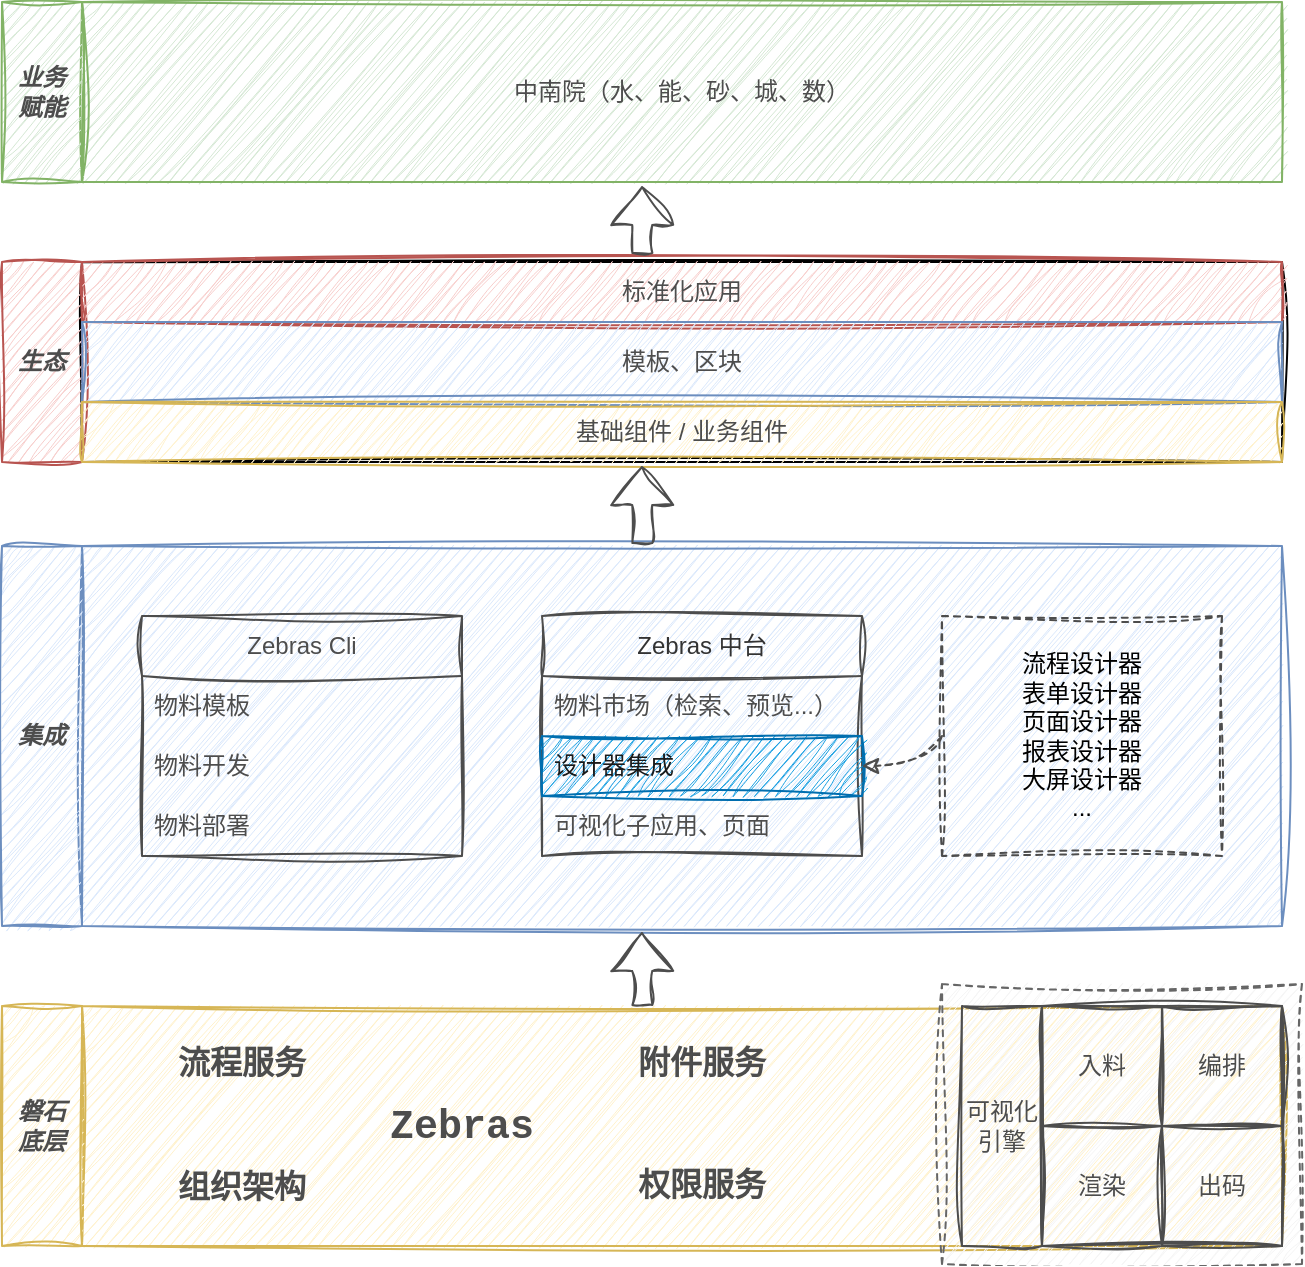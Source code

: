 <mxfile version="24.0.1" type="github">
  <diagram name="第 1 页" id="FYaY93_kECnBv3qDTOOK">
    <mxGraphModel dx="1509" dy="832" grid="1" gridSize="10" guides="1" tooltips="1" connect="1" arrows="1" fold="1" page="1" pageScale="1" pageWidth="827" pageHeight="1169" math="0" shadow="0">
      <root>
        <mxCell id="0" />
        <mxCell id="1" parent="0" />
        <mxCell id="-Rb-8ywxMS3bpJXiGhbe-8" value="" style="rounded=0;whiteSpace=wrap;html=1;shadow=0;glass=0;swimlaneLine=1;fillColor=#dae8fc;strokeColor=#6c8ebf;fontColor=#4D4D4D;textShadow=0;sketch=1;curveFitting=1;jiggle=2;" parent="1" vertex="1">
          <mxGeometry x="160" y="560" width="600" height="190" as="geometry" />
        </mxCell>
        <mxCell id="-Rb-8ywxMS3bpJXiGhbe-6" value="" style="rounded=0;whiteSpace=wrap;html=1;shadow=0;glass=0;swimlaneLine=1;fillColor=#fff2cc;strokeColor=#d6b656;fontColor=#4D4D4D;textShadow=0;sketch=1;curveFitting=1;jiggle=2;" parent="1" vertex="1">
          <mxGeometry x="160" y="790" width="600" height="120" as="geometry" />
        </mxCell>
        <mxCell id="Svt1MzAUU_VGe3PN_ZE4-6" value="" style="rounded=0;whiteSpace=wrap;html=1;dashed=1;fillColor=#f5f5f5;fontColor=#4D4D4D;strokeColor=#666666;glass=0;shadow=0;swimlaneLine=1;textShadow=0;sketch=1;curveFitting=1;jiggle=2;" parent="1" vertex="1">
          <mxGeometry x="590" y="779" width="180" height="140" as="geometry" />
        </mxCell>
        <mxCell id="-Rb-8ywxMS3bpJXiGhbe-7" value="磐石&lt;div&gt;底层&lt;/div&gt;" style="rounded=0;whiteSpace=wrap;html=1;shadow=0;glass=0;swimlaneLine=1;fillColor=#fff2cc;strokeColor=#d6b656;fontStyle=3;fontColor=#4D4D4D;textShadow=0;sketch=1;curveFitting=1;jiggle=2;" parent="1" vertex="1">
          <mxGeometry x="120" y="790" width="40" height="120" as="geometry" />
        </mxCell>
        <mxCell id="-Rb-8ywxMS3bpJXiGhbe-9" value="集成" style="rounded=0;whiteSpace=wrap;html=1;shadow=0;glass=0;swimlaneLine=1;fillColor=#dae8fc;strokeColor=#6c8ebf;fontStyle=3;fontColor=#4D4D4D;textShadow=0;sketch=1;curveFitting=1;jiggle=2;" parent="1" vertex="1">
          <mxGeometry x="120" y="560" width="40" height="190" as="geometry" />
        </mxCell>
        <mxCell id="-Rb-8ywxMS3bpJXiGhbe-11" value="" style="rounded=0;whiteSpace=wrap;html=1;shadow=0;glass=0;swimlaneLine=1;fontColor=#4D4D4D;textShadow=0;sketch=1;curveFitting=1;jiggle=2;" parent="1" vertex="1">
          <mxGeometry x="160" y="418" width="600" height="100" as="geometry" />
        </mxCell>
        <mxCell id="-Rb-8ywxMS3bpJXiGhbe-12" value="生态" style="rounded=0;whiteSpace=wrap;html=1;shadow=0;glass=0;swimlaneLine=1;fillColor=#f8cecc;strokeColor=#b85450;fontStyle=3;fontColor=#4D4D4D;textShadow=0;sketch=1;curveFitting=1;jiggle=2;" parent="1" vertex="1">
          <mxGeometry x="120" y="418" width="40" height="100" as="geometry" />
        </mxCell>
        <mxCell id="-Rb-8ywxMS3bpJXiGhbe-13" value="中南院（水、能、砂、城、数）" style="rounded=0;whiteSpace=wrap;html=1;shadow=0;glass=0;swimlaneLine=1;fillColor=#d5e8d4;strokeColor=#82b366;fontColor=#4D4D4D;textShadow=0;sketch=1;curveFitting=1;jiggle=2;" parent="1" vertex="1">
          <mxGeometry x="160" y="288" width="600" height="90" as="geometry" />
        </mxCell>
        <mxCell id="-Rb-8ywxMS3bpJXiGhbe-14" value="业务&lt;div&gt;赋能&lt;/div&gt;" style="rounded=0;whiteSpace=wrap;html=1;shadow=0;glass=0;swimlaneLine=1;fillColor=#d5e8d4;strokeColor=#82b366;fontStyle=3;fontColor=#4D4D4D;textShadow=0;sketch=1;curveFitting=1;jiggle=2;" parent="1" vertex="1">
          <mxGeometry x="120" y="288" width="40" height="90" as="geometry" />
        </mxCell>
        <mxCell id="-Rb-8ywxMS3bpJXiGhbe-17" value="Zebras" style="text;html=1;align=center;verticalAlign=middle;whiteSpace=wrap;rounded=0;fontStyle=1;fontSize=20;fontFamily=Courier New;shadow=0;glass=0;swimlaneLine=1;fontColor=#4D4D4D;textShadow=0;sketch=1;curveFitting=1;jiggle=2;" parent="1" vertex="1">
          <mxGeometry x="310" y="835.75" width="80" height="28.5" as="geometry" />
        </mxCell>
        <mxCell id="-Rb-8ywxMS3bpJXiGhbe-23" value="编排" style="rounded=0;whiteSpace=wrap;html=1;shadow=0;glass=0;swimlaneLine=1;fillColor=none;fontColor=#4D4D4D;strokeColor=#4D4D4D;textShadow=0;sketch=1;curveFitting=1;jiggle=2;" parent="1" vertex="1">
          <mxGeometry x="700" y="790" width="60" height="60" as="geometry" />
        </mxCell>
        <mxCell id="-Rb-8ywxMS3bpJXiGhbe-24" value="出码" style="rounded=0;whiteSpace=wrap;html=1;shadow=0;glass=0;swimlaneLine=1;fillColor=none;fontColor=#4D4D4D;strokeColor=#4D4D4D;textShadow=0;sketch=1;curveFitting=1;jiggle=2;" parent="1" vertex="1">
          <mxGeometry x="700" y="850" width="60" height="60" as="geometry" />
        </mxCell>
        <mxCell id="-Rb-8ywxMS3bpJXiGhbe-25" value="入料" style="rounded=0;whiteSpace=wrap;html=1;shadow=0;glass=0;swimlaneLine=1;fillColor=none;fontColor=#4D4D4D;strokeColor=#4D4D4D;textShadow=0;sketch=1;curveFitting=1;jiggle=2;" parent="1" vertex="1">
          <mxGeometry x="640" y="790" width="60" height="60" as="geometry" />
        </mxCell>
        <mxCell id="-Rb-8ywxMS3bpJXiGhbe-26" value="渲染" style="rounded=0;whiteSpace=wrap;html=1;shadow=0;glass=0;swimlaneLine=1;fillColor=none;fontColor=#4D4D4D;strokeColor=#4D4D4D;textShadow=0;sketch=1;curveFitting=1;jiggle=2;" parent="1" vertex="1">
          <mxGeometry x="640" y="850" width="60" height="60" as="geometry" />
        </mxCell>
        <mxCell id="-Rb-8ywxMS3bpJXiGhbe-27" value="可视化引擎" style="rounded=0;whiteSpace=wrap;html=1;shadow=0;glass=0;swimlaneLine=1;fillColor=none;fontColor=#4D4D4D;strokeColor=#4D4D4D;textShadow=0;sketch=1;curveFitting=1;jiggle=2;" parent="1" vertex="1">
          <mxGeometry x="600" y="790" width="40" height="120" as="geometry" />
        </mxCell>
        <mxCell id="-Rb-8ywxMS3bpJXiGhbe-29" value="" style="rounded=0;whiteSpace=wrap;html=1;shadow=0;glass=0;swimlaneLine=1;fillColor=none;fontColor=#4D4D4D;strokeColor=#4D4D4D;textShadow=0;sketch=1;curveFitting=1;jiggle=2;" parent="1" vertex="1">
          <mxGeometry x="640" y="790" width="120" height="120" as="geometry" />
        </mxCell>
        <mxCell id="-Rb-8ywxMS3bpJXiGhbe-30" value="Zebras Cli" style="swimlane;fontStyle=0;childLayout=stackLayout;horizontal=1;startSize=30;horizontalStack=0;resizeParent=1;resizeParentMax=0;resizeLast=0;collapsible=1;marginBottom=0;whiteSpace=wrap;html=1;shadow=0;glass=0;rounded=0;swimlaneLine=1;fontColor=#4D4D4D;fillColor=none;strokeColor=#4D4D4D;textShadow=0;sketch=1;curveFitting=1;jiggle=2;" parent="1" vertex="1">
          <mxGeometry x="190" y="595" width="160" height="120" as="geometry">
            <mxRectangle x="180" y="540" width="60" height="30" as="alternateBounds" />
          </mxGeometry>
        </mxCell>
        <mxCell id="-Rb-8ywxMS3bpJXiGhbe-31" value="物料模板" style="text;strokeColor=none;fillColor=none;align=left;verticalAlign=middle;spacingLeft=4;spacingRight=4;overflow=hidden;points=[[0,0.5],[1,0.5]];portConstraint=eastwest;rotatable=0;whiteSpace=wrap;html=1;shadow=0;glass=0;rounded=0;swimlaneLine=1;fontColor=#4D4D4D;textShadow=0;sketch=1;curveFitting=1;jiggle=2;" parent="-Rb-8ywxMS3bpJXiGhbe-30" vertex="1">
          <mxGeometry y="30" width="160" height="30" as="geometry" />
        </mxCell>
        <mxCell id="-Rb-8ywxMS3bpJXiGhbe-32" value="物料开发" style="text;strokeColor=none;fillColor=none;align=left;verticalAlign=middle;spacingLeft=4;spacingRight=4;overflow=hidden;points=[[0,0.5],[1,0.5]];portConstraint=eastwest;rotatable=0;whiteSpace=wrap;html=1;shadow=0;glass=0;rounded=0;swimlaneLine=1;fontColor=#4D4D4D;textShadow=0;sketch=1;curveFitting=1;jiggle=2;" parent="-Rb-8ywxMS3bpJXiGhbe-30" vertex="1">
          <mxGeometry y="60" width="160" height="30" as="geometry" />
        </mxCell>
        <mxCell id="-Rb-8ywxMS3bpJXiGhbe-33" value="物料部署" style="text;strokeColor=none;fillColor=none;align=left;verticalAlign=middle;spacingLeft=4;spacingRight=4;overflow=hidden;points=[[0,0.5],[1,0.5]];portConstraint=eastwest;rotatable=0;whiteSpace=wrap;html=1;shadow=0;glass=0;rounded=0;swimlaneLine=1;fontColor=#4D4D4D;textShadow=0;sketch=1;curveFitting=1;jiggle=2;" parent="-Rb-8ywxMS3bpJXiGhbe-30" vertex="1">
          <mxGeometry y="90" width="160" height="30" as="geometry" />
        </mxCell>
        <mxCell id="-Rb-8ywxMS3bpJXiGhbe-34" value="Zebras 中台" style="swimlane;fontStyle=0;childLayout=stackLayout;horizontal=1;startSize=30;horizontalStack=0;resizeParent=1;resizeParentMax=0;resizeLast=0;collapsible=1;marginBottom=0;whiteSpace=wrap;html=1;shadow=0;glass=0;rounded=0;swimlaneLine=1;fontColor=#333333;fillColor=none;strokeColor=#4D4D4D;textShadow=0;sketch=1;curveFitting=1;jiggle=2;" parent="1" vertex="1">
          <mxGeometry x="390" y="595" width="160" height="120" as="geometry">
            <mxRectangle x="160" y="570" width="60" height="30" as="alternateBounds" />
          </mxGeometry>
        </mxCell>
        <mxCell id="-Rb-8ywxMS3bpJXiGhbe-35" value="物料市场（检索、预览...）" style="text;strokeColor=none;fillColor=none;align=left;verticalAlign=middle;spacingLeft=4;spacingRight=4;overflow=hidden;points=[[0,0.5],[1,0.5]];portConstraint=eastwest;rotatable=0;whiteSpace=wrap;html=1;shadow=0;glass=0;rounded=0;swimlaneLine=1;fontColor=#4D4D4D;textShadow=0;sketch=1;curveFitting=1;jiggle=2;" parent="-Rb-8ywxMS3bpJXiGhbe-34" vertex="1">
          <mxGeometry y="30" width="160" height="30" as="geometry" />
        </mxCell>
        <mxCell id="-Rb-8ywxMS3bpJXiGhbe-37" value="&lt;font color=&quot;#1a1a1a&quot;&gt;设计器集成&lt;/font&gt;" style="text;strokeColor=#006EAF;fillColor=#1ba1e2;align=left;verticalAlign=middle;spacingLeft=4;spacingRight=4;overflow=hidden;points=[[0,0.5],[1,0.5]];portConstraint=eastwest;rotatable=0;whiteSpace=wrap;html=1;shadow=0;glass=0;rounded=0;swimlaneLine=1;textShadow=0;fontColor=#333333;sketch=1;curveFitting=1;jiggle=2;" parent="-Rb-8ywxMS3bpJXiGhbe-34" vertex="1">
          <mxGeometry y="60" width="160" height="30" as="geometry" />
        </mxCell>
        <mxCell id="-Rb-8ywxMS3bpJXiGhbe-36" value="可视化子应用、页面" style="text;strokeColor=none;fillColor=none;align=left;verticalAlign=middle;spacingLeft=4;spacingRight=4;overflow=hidden;points=[[0,0.5],[1,0.5]];portConstraint=eastwest;rotatable=0;whiteSpace=wrap;html=1;shadow=0;glass=0;rounded=0;swimlaneLine=1;fontColor=#4D4D4D;textShadow=0;sketch=1;curveFitting=1;jiggle=2;" parent="-Rb-8ywxMS3bpJXiGhbe-34" vertex="1">
          <mxGeometry y="90" width="160" height="30" as="geometry" />
        </mxCell>
        <mxCell id="-Rb-8ywxMS3bpJXiGhbe-42" value="标准化应用" style="rounded=0;whiteSpace=wrap;html=1;shadow=0;glass=0;swimlaneLine=1;fillColor=#f8cecc;strokeColor=#b85450;fontColor=#4D4D4D;textShadow=0;sketch=1;curveFitting=1;jiggle=2;" parent="1" vertex="1">
          <mxGeometry x="160" y="418" width="600" height="30" as="geometry" />
        </mxCell>
        <mxCell id="-Rb-8ywxMS3bpJXiGhbe-43" value="模板、区块" style="rounded=0;whiteSpace=wrap;html=1;shadow=0;glass=0;swimlaneLine=1;fillColor=#dae8fc;strokeColor=#6c8ebf;fontColor=#4D4D4D;textShadow=0;sketch=1;curveFitting=1;jiggle=2;" parent="1" vertex="1">
          <mxGeometry x="160" y="448" width="600" height="40" as="geometry" />
        </mxCell>
        <mxCell id="-Rb-8ywxMS3bpJXiGhbe-44" value="基础组件 / 业务组件" style="rounded=0;whiteSpace=wrap;html=1;shadow=0;glass=0;swimlaneLine=1;fillColor=#fff2cc;strokeColor=#d6b656;fontColor=#4D4D4D;textShadow=0;sketch=1;curveFitting=1;jiggle=2;" parent="1" vertex="1">
          <mxGeometry x="160" y="488" width="600" height="30" as="geometry" />
        </mxCell>
        <mxCell id="Svt1MzAUU_VGe3PN_ZE4-9" value="" style="shape=flexArrow;endArrow=classic;html=1;rounded=0;exitX=0.467;exitY=0;exitDx=0;exitDy=0;exitPerimeter=0;fontColor=#4D4D4D;swimlaneLine=1;shadow=0;strokeColor=#4D4D4D;textShadow=0;sketch=1;curveFitting=1;jiggle=2;" parent="1" edge="1">
          <mxGeometry width="50" height="50" relative="1" as="geometry">
            <mxPoint x="440.2" y="790" as="sourcePoint" />
            <mxPoint x="440" y="753" as="targetPoint" />
          </mxGeometry>
        </mxCell>
        <mxCell id="Svt1MzAUU_VGe3PN_ZE4-10" value="" style="shape=flexArrow;endArrow=classic;html=1;rounded=0;exitX=0.467;exitY=0;exitDx=0;exitDy=0;exitPerimeter=0;fontColor=#4D4D4D;swimlaneLine=1;shadow=0;strokeColor=#4D4D4D;textShadow=0;sketch=1;curveFitting=1;jiggle=2;" parent="1" edge="1">
          <mxGeometry width="50" height="50" relative="1" as="geometry">
            <mxPoint x="440.2" y="559" as="sourcePoint" />
            <mxPoint x="440" y="520" as="targetPoint" />
          </mxGeometry>
        </mxCell>
        <mxCell id="Svt1MzAUU_VGe3PN_ZE4-11" value="" style="shape=flexArrow;endArrow=classic;html=1;rounded=0;exitX=0.467;exitY=0;exitDx=0;exitDy=0;exitPerimeter=0;fontColor=#4D4D4D;swimlaneLine=1;shadow=0;strokeColor=#4D4D4D;textShadow=0;sketch=1;curveFitting=1;jiggle=2;" parent="1" edge="1">
          <mxGeometry width="50" height="50" relative="1" as="geometry">
            <mxPoint x="440.2" y="414" as="sourcePoint" />
            <mxPoint x="440" y="380" as="targetPoint" />
          </mxGeometry>
        </mxCell>
        <mxCell id="LXP4nIK77NE772-euZ1m-1" value="流程服务" style="text;html=1;align=center;verticalAlign=middle;whiteSpace=wrap;rounded=0;fontStyle=1;fontSize=16;fontFamily=Courier New;shadow=0;glass=0;swimlaneLine=1;fontColor=#4D4D4D;textShadow=0;sketch=1;curveFitting=1;jiggle=2;" vertex="1" parent="1">
          <mxGeometry x="190" y="805.75" width="100" height="28.5" as="geometry" />
        </mxCell>
        <mxCell id="LXP4nIK77NE772-euZ1m-2" value="附件服务" style="text;html=1;align=center;verticalAlign=middle;whiteSpace=wrap;rounded=0;fontStyle=1;fontSize=16;fontFamily=Courier New;shadow=0;glass=0;swimlaneLine=1;fontColor=#4D4D4D;textShadow=0;sketch=1;curveFitting=1;jiggle=2;" vertex="1" parent="1">
          <mxGeometry x="420" y="805.75" width="100" height="28.5" as="geometry" />
        </mxCell>
        <mxCell id="LXP4nIK77NE772-euZ1m-4" value="&lt;font style=&quot;font-size: 16px;&quot;&gt;权限服务&lt;/font&gt;" style="text;html=1;align=center;verticalAlign=middle;whiteSpace=wrap;rounded=0;fontStyle=1;fontSize=20;fontFamily=Courier New;shadow=0;glass=0;swimlaneLine=1;fontColor=#4D4D4D;textShadow=0;sketch=1;curveFitting=1;jiggle=2;" vertex="1" parent="1">
          <mxGeometry x="420" y="864.25" width="100" height="28.5" as="geometry" />
        </mxCell>
        <mxCell id="LXP4nIK77NE772-euZ1m-5" value="&lt;span style=&quot;font-size: 16px;&quot;&gt;组织架构&lt;/span&gt;" style="text;html=1;align=center;verticalAlign=middle;whiteSpace=wrap;rounded=0;fontStyle=1;fontSize=20;fontFamily=Courier New;shadow=0;glass=0;swimlaneLine=1;fontColor=#4D4D4D;textShadow=0;sketch=1;curveFitting=1;jiggle=2;" vertex="1" parent="1">
          <mxGeometry x="190" y="865.75" width="100" height="28.5" as="geometry" />
        </mxCell>
        <mxCell id="LXP4nIK77NE772-euZ1m-6" style="edgeStyle=orthogonalEdgeStyle;rounded=0;orthogonalLoop=1;jettySize=auto;html=1;exitX=0.5;exitY=1;exitDx=0;exitDy=0;swimlaneLine=1;sketch=1;curveFitting=1;jiggle=2;" edge="1" parent="1" source="LXP4nIK77NE772-euZ1m-5" target="LXP4nIK77NE772-euZ1m-5">
          <mxGeometry relative="1" as="geometry" />
        </mxCell>
        <mxCell id="LXP4nIK77NE772-euZ1m-8" value="&lt;font style=&quot;font-size: 12px;&quot;&gt;流程设计器&lt;/font&gt;&lt;div style=&quot;&quot;&gt;&lt;font style=&quot;font-size: 12px;&quot;&gt;表单设计器&lt;br&gt;&lt;/font&gt;&lt;div&gt;&lt;font style=&quot;font-size: 12px;&quot;&gt;页面设计器&lt;/font&gt;&lt;/div&gt;&lt;div&gt;&lt;font style=&quot;font-size: 12px;&quot;&gt;报表设计器&lt;/font&gt;&lt;/div&gt;&lt;/div&gt;&lt;div style=&quot;&quot;&gt;&lt;font style=&quot;font-size: 12px;&quot;&gt;大屏设计器&lt;/font&gt;&lt;/div&gt;&lt;div style=&quot;&quot;&gt;&lt;font style=&quot;font-size: 12px;&quot;&gt;...&lt;/font&gt;&lt;/div&gt;" style="rounded=0;whiteSpace=wrap;html=1;fillColor=none;strokeColor=#4D4D4D;dashed=1;strokeWidth=1;swimlaneLine=1;sketch=1;curveFitting=1;jiggle=2;" vertex="1" parent="1">
          <mxGeometry x="590" y="595" width="140" height="120" as="geometry" />
        </mxCell>
        <mxCell id="LXP4nIK77NE772-euZ1m-9" value="" style="endArrow=classic;html=1;rounded=0;exitX=0;exitY=0.5;exitDx=0;exitDy=0;strokeColor=#4D4D4D;curved=1;dashed=1;strokeWidth=1;swimlaneLine=1;sketch=1;curveFitting=1;jiggle=2;" edge="1" parent="1" source="LXP4nIK77NE772-euZ1m-8">
          <mxGeometry width="50" height="50" relative="1" as="geometry">
            <mxPoint x="540" y="710" as="sourcePoint" />
            <mxPoint x="550" y="670" as="targetPoint" />
            <Array as="points">
              <mxPoint x="580" y="670" />
            </Array>
          </mxGeometry>
        </mxCell>
      </root>
    </mxGraphModel>
  </diagram>
</mxfile>
